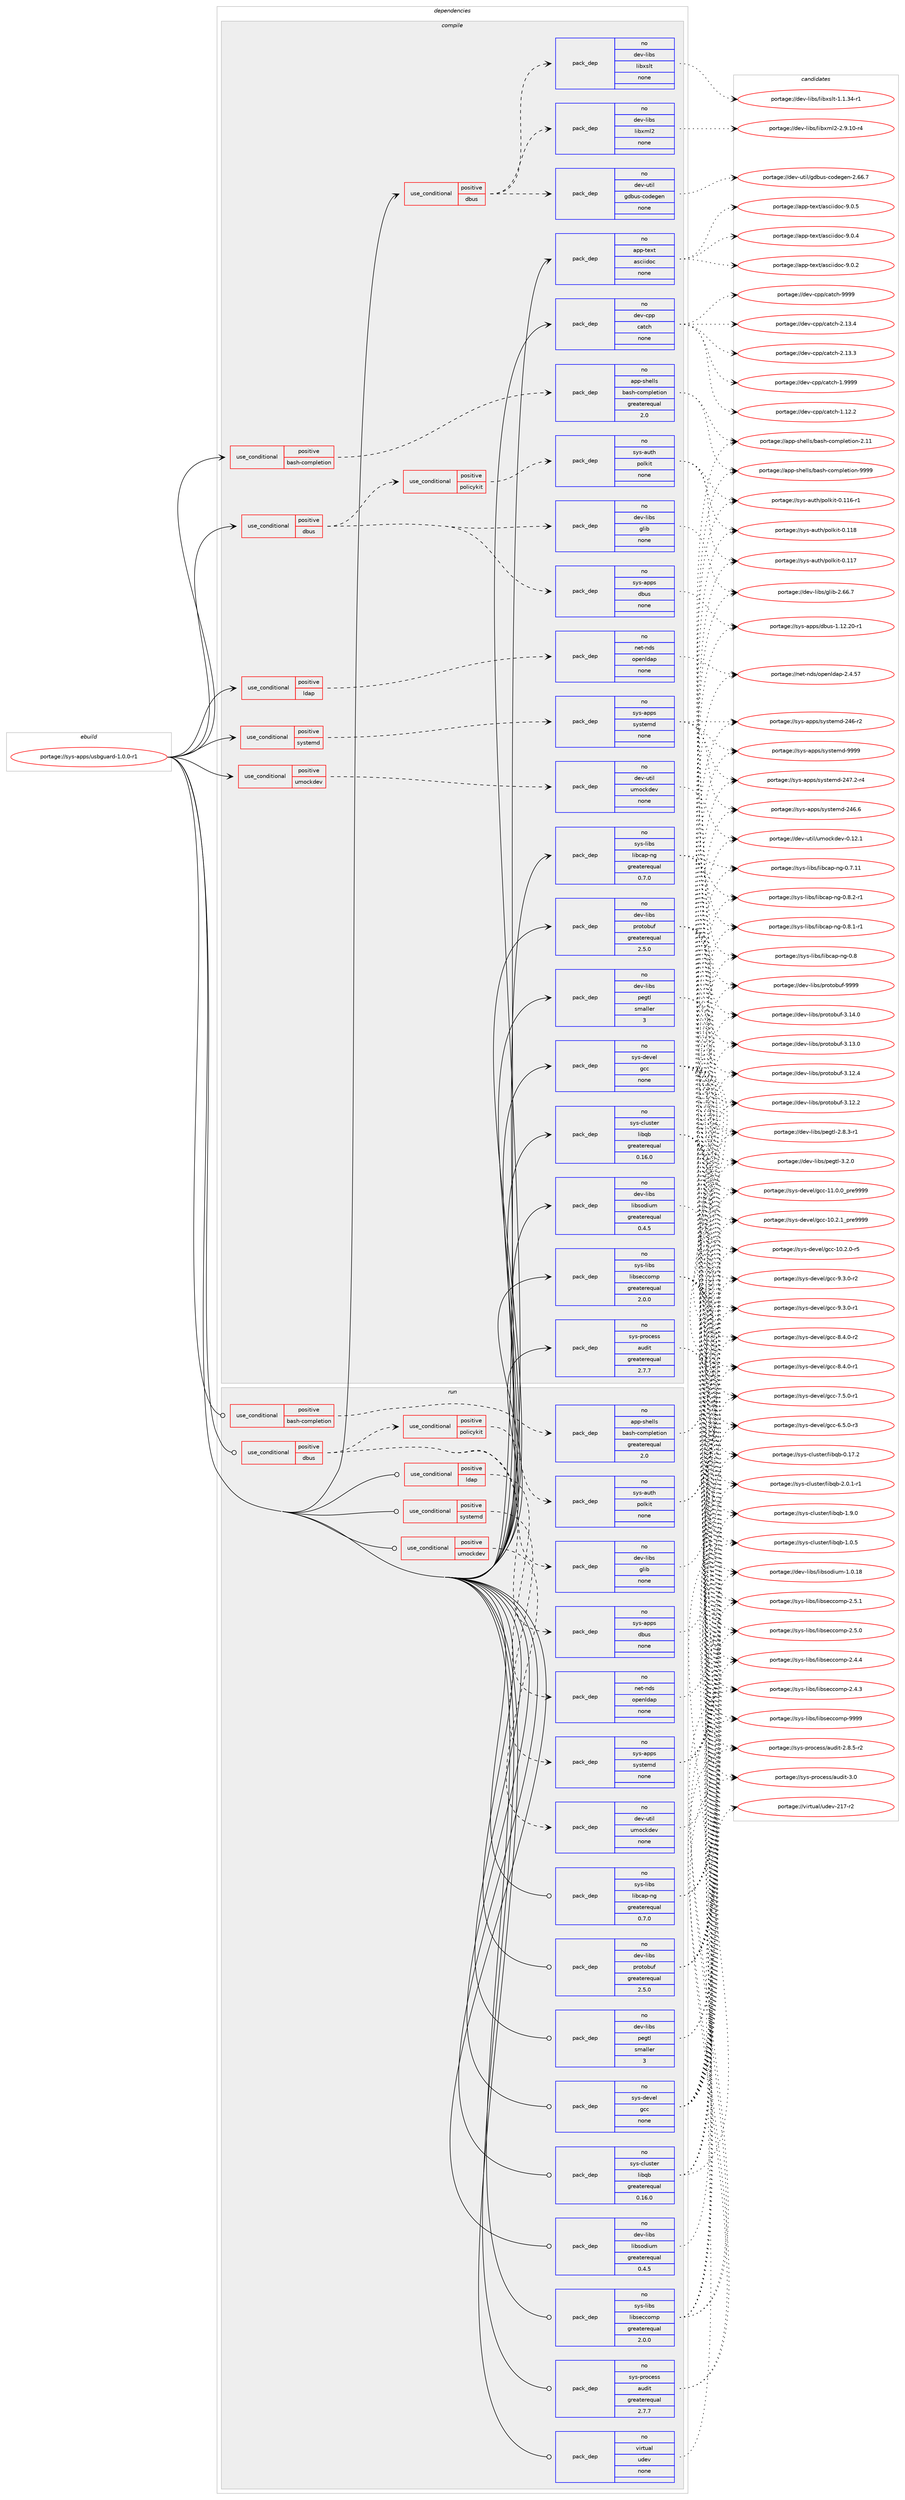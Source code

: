 digraph prolog {

# *************
# Graph options
# *************

newrank=true;
concentrate=true;
compound=true;
graph [rankdir=LR,fontname=Helvetica,fontsize=10,ranksep=1.5];#, ranksep=2.5, nodesep=0.2];
edge  [arrowhead=vee];
node  [fontname=Helvetica,fontsize=10];

# **********
# The ebuild
# **********

subgraph cluster_leftcol {
color=gray;
rank=same;
label=<<i>ebuild</i>>;
id [label="portage://sys-apps/usbguard-1.0.0-r1", color=red, width=4, href="../sys-apps/usbguard-1.0.0-r1.svg"];
}

# ****************
# The dependencies
# ****************

subgraph cluster_midcol {
color=gray;
label=<<i>dependencies</i>>;
subgraph cluster_compile {
fillcolor="#eeeeee";
style=filled;
label=<<i>compile</i>>;
subgraph cond1413 {
dependency5975 [label=<<TABLE BORDER="0" CELLBORDER="1" CELLSPACING="0" CELLPADDING="4"><TR><TD ROWSPAN="3" CELLPADDING="10">use_conditional</TD></TR><TR><TD>positive</TD></TR><TR><TD>bash-completion</TD></TR></TABLE>>, shape=none, color=red];
subgraph pack4486 {
dependency5976 [label=<<TABLE BORDER="0" CELLBORDER="1" CELLSPACING="0" CELLPADDING="4" WIDTH="220"><TR><TD ROWSPAN="6" CELLPADDING="30">pack_dep</TD></TR><TR><TD WIDTH="110">no</TD></TR><TR><TD>app-shells</TD></TR><TR><TD>bash-completion</TD></TR><TR><TD>greaterequal</TD></TR><TR><TD>2.0</TD></TR></TABLE>>, shape=none, color=blue];
}
dependency5975:e -> dependency5976:w [weight=20,style="dashed",arrowhead="vee"];
}
id:e -> dependency5975:w [weight=20,style="solid",arrowhead="vee"];
subgraph cond1414 {
dependency5977 [label=<<TABLE BORDER="0" CELLBORDER="1" CELLSPACING="0" CELLPADDING="4"><TR><TD ROWSPAN="3" CELLPADDING="10">use_conditional</TD></TR><TR><TD>positive</TD></TR><TR><TD>dbus</TD></TR></TABLE>>, shape=none, color=red];
subgraph pack4487 {
dependency5978 [label=<<TABLE BORDER="0" CELLBORDER="1" CELLSPACING="0" CELLPADDING="4" WIDTH="220"><TR><TD ROWSPAN="6" CELLPADDING="30">pack_dep</TD></TR><TR><TD WIDTH="110">no</TD></TR><TR><TD>dev-libs</TD></TR><TR><TD>glib</TD></TR><TR><TD>none</TD></TR><TR><TD></TD></TR></TABLE>>, shape=none, color=blue];
}
dependency5977:e -> dependency5978:w [weight=20,style="dashed",arrowhead="vee"];
subgraph pack4488 {
dependency5979 [label=<<TABLE BORDER="0" CELLBORDER="1" CELLSPACING="0" CELLPADDING="4" WIDTH="220"><TR><TD ROWSPAN="6" CELLPADDING="30">pack_dep</TD></TR><TR><TD WIDTH="110">no</TD></TR><TR><TD>sys-apps</TD></TR><TR><TD>dbus</TD></TR><TR><TD>none</TD></TR><TR><TD></TD></TR></TABLE>>, shape=none, color=blue];
}
dependency5977:e -> dependency5979:w [weight=20,style="dashed",arrowhead="vee"];
subgraph cond1415 {
dependency5980 [label=<<TABLE BORDER="0" CELLBORDER="1" CELLSPACING="0" CELLPADDING="4"><TR><TD ROWSPAN="3" CELLPADDING="10">use_conditional</TD></TR><TR><TD>positive</TD></TR><TR><TD>policykit</TD></TR></TABLE>>, shape=none, color=red];
subgraph pack4489 {
dependency5981 [label=<<TABLE BORDER="0" CELLBORDER="1" CELLSPACING="0" CELLPADDING="4" WIDTH="220"><TR><TD ROWSPAN="6" CELLPADDING="30">pack_dep</TD></TR><TR><TD WIDTH="110">no</TD></TR><TR><TD>sys-auth</TD></TR><TR><TD>polkit</TD></TR><TR><TD>none</TD></TR><TR><TD></TD></TR></TABLE>>, shape=none, color=blue];
}
dependency5980:e -> dependency5981:w [weight=20,style="dashed",arrowhead="vee"];
}
dependency5977:e -> dependency5980:w [weight=20,style="dashed",arrowhead="vee"];
}
id:e -> dependency5977:w [weight=20,style="solid",arrowhead="vee"];
subgraph cond1416 {
dependency5982 [label=<<TABLE BORDER="0" CELLBORDER="1" CELLSPACING="0" CELLPADDING="4"><TR><TD ROWSPAN="3" CELLPADDING="10">use_conditional</TD></TR><TR><TD>positive</TD></TR><TR><TD>dbus</TD></TR></TABLE>>, shape=none, color=red];
subgraph pack4490 {
dependency5983 [label=<<TABLE BORDER="0" CELLBORDER="1" CELLSPACING="0" CELLPADDING="4" WIDTH="220"><TR><TD ROWSPAN="6" CELLPADDING="30">pack_dep</TD></TR><TR><TD WIDTH="110">no</TD></TR><TR><TD>dev-libs</TD></TR><TR><TD>libxml2</TD></TR><TR><TD>none</TD></TR><TR><TD></TD></TR></TABLE>>, shape=none, color=blue];
}
dependency5982:e -> dependency5983:w [weight=20,style="dashed",arrowhead="vee"];
subgraph pack4491 {
dependency5984 [label=<<TABLE BORDER="0" CELLBORDER="1" CELLSPACING="0" CELLPADDING="4" WIDTH="220"><TR><TD ROWSPAN="6" CELLPADDING="30">pack_dep</TD></TR><TR><TD WIDTH="110">no</TD></TR><TR><TD>dev-libs</TD></TR><TR><TD>libxslt</TD></TR><TR><TD>none</TD></TR><TR><TD></TD></TR></TABLE>>, shape=none, color=blue];
}
dependency5982:e -> dependency5984:w [weight=20,style="dashed",arrowhead="vee"];
subgraph pack4492 {
dependency5985 [label=<<TABLE BORDER="0" CELLBORDER="1" CELLSPACING="0" CELLPADDING="4" WIDTH="220"><TR><TD ROWSPAN="6" CELLPADDING="30">pack_dep</TD></TR><TR><TD WIDTH="110">no</TD></TR><TR><TD>dev-util</TD></TR><TR><TD>gdbus-codegen</TD></TR><TR><TD>none</TD></TR><TR><TD></TD></TR></TABLE>>, shape=none, color=blue];
}
dependency5982:e -> dependency5985:w [weight=20,style="dashed",arrowhead="vee"];
}
id:e -> dependency5982:w [weight=20,style="solid",arrowhead="vee"];
subgraph cond1417 {
dependency5986 [label=<<TABLE BORDER="0" CELLBORDER="1" CELLSPACING="0" CELLPADDING="4"><TR><TD ROWSPAN="3" CELLPADDING="10">use_conditional</TD></TR><TR><TD>positive</TD></TR><TR><TD>ldap</TD></TR></TABLE>>, shape=none, color=red];
subgraph pack4493 {
dependency5987 [label=<<TABLE BORDER="0" CELLBORDER="1" CELLSPACING="0" CELLPADDING="4" WIDTH="220"><TR><TD ROWSPAN="6" CELLPADDING="30">pack_dep</TD></TR><TR><TD WIDTH="110">no</TD></TR><TR><TD>net-nds</TD></TR><TR><TD>openldap</TD></TR><TR><TD>none</TD></TR><TR><TD></TD></TR></TABLE>>, shape=none, color=blue];
}
dependency5986:e -> dependency5987:w [weight=20,style="dashed",arrowhead="vee"];
}
id:e -> dependency5986:w [weight=20,style="solid",arrowhead="vee"];
subgraph cond1418 {
dependency5988 [label=<<TABLE BORDER="0" CELLBORDER="1" CELLSPACING="0" CELLPADDING="4"><TR><TD ROWSPAN="3" CELLPADDING="10">use_conditional</TD></TR><TR><TD>positive</TD></TR><TR><TD>systemd</TD></TR></TABLE>>, shape=none, color=red];
subgraph pack4494 {
dependency5989 [label=<<TABLE BORDER="0" CELLBORDER="1" CELLSPACING="0" CELLPADDING="4" WIDTH="220"><TR><TD ROWSPAN="6" CELLPADDING="30">pack_dep</TD></TR><TR><TD WIDTH="110">no</TD></TR><TR><TD>sys-apps</TD></TR><TR><TD>systemd</TD></TR><TR><TD>none</TD></TR><TR><TD></TD></TR></TABLE>>, shape=none, color=blue];
}
dependency5988:e -> dependency5989:w [weight=20,style="dashed",arrowhead="vee"];
}
id:e -> dependency5988:w [weight=20,style="solid",arrowhead="vee"];
subgraph cond1419 {
dependency5990 [label=<<TABLE BORDER="0" CELLBORDER="1" CELLSPACING="0" CELLPADDING="4"><TR><TD ROWSPAN="3" CELLPADDING="10">use_conditional</TD></TR><TR><TD>positive</TD></TR><TR><TD>umockdev</TD></TR></TABLE>>, shape=none, color=red];
subgraph pack4495 {
dependency5991 [label=<<TABLE BORDER="0" CELLBORDER="1" CELLSPACING="0" CELLPADDING="4" WIDTH="220"><TR><TD ROWSPAN="6" CELLPADDING="30">pack_dep</TD></TR><TR><TD WIDTH="110">no</TD></TR><TR><TD>dev-util</TD></TR><TR><TD>umockdev</TD></TR><TR><TD>none</TD></TR><TR><TD></TD></TR></TABLE>>, shape=none, color=blue];
}
dependency5990:e -> dependency5991:w [weight=20,style="dashed",arrowhead="vee"];
}
id:e -> dependency5990:w [weight=20,style="solid",arrowhead="vee"];
subgraph pack4496 {
dependency5992 [label=<<TABLE BORDER="0" CELLBORDER="1" CELLSPACING="0" CELLPADDING="4" WIDTH="220"><TR><TD ROWSPAN="6" CELLPADDING="30">pack_dep</TD></TR><TR><TD WIDTH="110">no</TD></TR><TR><TD>app-text</TD></TR><TR><TD>asciidoc</TD></TR><TR><TD>none</TD></TR><TR><TD></TD></TR></TABLE>>, shape=none, color=blue];
}
id:e -> dependency5992:w [weight=20,style="solid",arrowhead="vee"];
subgraph pack4497 {
dependency5993 [label=<<TABLE BORDER="0" CELLBORDER="1" CELLSPACING="0" CELLPADDING="4" WIDTH="220"><TR><TD ROWSPAN="6" CELLPADDING="30">pack_dep</TD></TR><TR><TD WIDTH="110">no</TD></TR><TR><TD>dev-cpp</TD></TR><TR><TD>catch</TD></TR><TR><TD>none</TD></TR><TR><TD></TD></TR></TABLE>>, shape=none, color=blue];
}
id:e -> dependency5993:w [weight=20,style="solid",arrowhead="vee"];
subgraph pack4498 {
dependency5994 [label=<<TABLE BORDER="0" CELLBORDER="1" CELLSPACING="0" CELLPADDING="4" WIDTH="220"><TR><TD ROWSPAN="6" CELLPADDING="30">pack_dep</TD></TR><TR><TD WIDTH="110">no</TD></TR><TR><TD>dev-libs</TD></TR><TR><TD>libsodium</TD></TR><TR><TD>greaterequal</TD></TR><TR><TD>0.4.5</TD></TR></TABLE>>, shape=none, color=blue];
}
id:e -> dependency5994:w [weight=20,style="solid",arrowhead="vee"];
subgraph pack4499 {
dependency5995 [label=<<TABLE BORDER="0" CELLBORDER="1" CELLSPACING="0" CELLPADDING="4" WIDTH="220"><TR><TD ROWSPAN="6" CELLPADDING="30">pack_dep</TD></TR><TR><TD WIDTH="110">no</TD></TR><TR><TD>dev-libs</TD></TR><TR><TD>pegtl</TD></TR><TR><TD>smaller</TD></TR><TR><TD>3</TD></TR></TABLE>>, shape=none, color=blue];
}
id:e -> dependency5995:w [weight=20,style="solid",arrowhead="vee"];
subgraph pack4500 {
dependency5996 [label=<<TABLE BORDER="0" CELLBORDER="1" CELLSPACING="0" CELLPADDING="4" WIDTH="220"><TR><TD ROWSPAN="6" CELLPADDING="30">pack_dep</TD></TR><TR><TD WIDTH="110">no</TD></TR><TR><TD>dev-libs</TD></TR><TR><TD>protobuf</TD></TR><TR><TD>greaterequal</TD></TR><TR><TD>2.5.0</TD></TR></TABLE>>, shape=none, color=blue];
}
id:e -> dependency5996:w [weight=20,style="solid",arrowhead="vee"];
subgraph pack4501 {
dependency5997 [label=<<TABLE BORDER="0" CELLBORDER="1" CELLSPACING="0" CELLPADDING="4" WIDTH="220"><TR><TD ROWSPAN="6" CELLPADDING="30">pack_dep</TD></TR><TR><TD WIDTH="110">no</TD></TR><TR><TD>sys-cluster</TD></TR><TR><TD>libqb</TD></TR><TR><TD>greaterequal</TD></TR><TR><TD>0.16.0</TD></TR></TABLE>>, shape=none, color=blue];
}
id:e -> dependency5997:w [weight=20,style="solid",arrowhead="vee"];
subgraph pack4502 {
dependency5998 [label=<<TABLE BORDER="0" CELLBORDER="1" CELLSPACING="0" CELLPADDING="4" WIDTH="220"><TR><TD ROWSPAN="6" CELLPADDING="30">pack_dep</TD></TR><TR><TD WIDTH="110">no</TD></TR><TR><TD>sys-devel</TD></TR><TR><TD>gcc</TD></TR><TR><TD>none</TD></TR><TR><TD></TD></TR></TABLE>>, shape=none, color=blue];
}
id:e -> dependency5998:w [weight=20,style="solid",arrowhead="vee"];
subgraph pack4503 {
dependency5999 [label=<<TABLE BORDER="0" CELLBORDER="1" CELLSPACING="0" CELLPADDING="4" WIDTH="220"><TR><TD ROWSPAN="6" CELLPADDING="30">pack_dep</TD></TR><TR><TD WIDTH="110">no</TD></TR><TR><TD>sys-libs</TD></TR><TR><TD>libcap-ng</TD></TR><TR><TD>greaterequal</TD></TR><TR><TD>0.7.0</TD></TR></TABLE>>, shape=none, color=blue];
}
id:e -> dependency5999:w [weight=20,style="solid",arrowhead="vee"];
subgraph pack4504 {
dependency6000 [label=<<TABLE BORDER="0" CELLBORDER="1" CELLSPACING="0" CELLPADDING="4" WIDTH="220"><TR><TD ROWSPAN="6" CELLPADDING="30">pack_dep</TD></TR><TR><TD WIDTH="110">no</TD></TR><TR><TD>sys-libs</TD></TR><TR><TD>libseccomp</TD></TR><TR><TD>greaterequal</TD></TR><TR><TD>2.0.0</TD></TR></TABLE>>, shape=none, color=blue];
}
id:e -> dependency6000:w [weight=20,style="solid",arrowhead="vee"];
subgraph pack4505 {
dependency6001 [label=<<TABLE BORDER="0" CELLBORDER="1" CELLSPACING="0" CELLPADDING="4" WIDTH="220"><TR><TD ROWSPAN="6" CELLPADDING="30">pack_dep</TD></TR><TR><TD WIDTH="110">no</TD></TR><TR><TD>sys-process</TD></TR><TR><TD>audit</TD></TR><TR><TD>greaterequal</TD></TR><TR><TD>2.7.7</TD></TR></TABLE>>, shape=none, color=blue];
}
id:e -> dependency6001:w [weight=20,style="solid",arrowhead="vee"];
}
subgraph cluster_compileandrun {
fillcolor="#eeeeee";
style=filled;
label=<<i>compile and run</i>>;
}
subgraph cluster_run {
fillcolor="#eeeeee";
style=filled;
label=<<i>run</i>>;
subgraph cond1420 {
dependency6002 [label=<<TABLE BORDER="0" CELLBORDER="1" CELLSPACING="0" CELLPADDING="4"><TR><TD ROWSPAN="3" CELLPADDING="10">use_conditional</TD></TR><TR><TD>positive</TD></TR><TR><TD>bash-completion</TD></TR></TABLE>>, shape=none, color=red];
subgraph pack4506 {
dependency6003 [label=<<TABLE BORDER="0" CELLBORDER="1" CELLSPACING="0" CELLPADDING="4" WIDTH="220"><TR><TD ROWSPAN="6" CELLPADDING="30">pack_dep</TD></TR><TR><TD WIDTH="110">no</TD></TR><TR><TD>app-shells</TD></TR><TR><TD>bash-completion</TD></TR><TR><TD>greaterequal</TD></TR><TR><TD>2.0</TD></TR></TABLE>>, shape=none, color=blue];
}
dependency6002:e -> dependency6003:w [weight=20,style="dashed",arrowhead="vee"];
}
id:e -> dependency6002:w [weight=20,style="solid",arrowhead="odot"];
subgraph cond1421 {
dependency6004 [label=<<TABLE BORDER="0" CELLBORDER="1" CELLSPACING="0" CELLPADDING="4"><TR><TD ROWSPAN="3" CELLPADDING="10">use_conditional</TD></TR><TR><TD>positive</TD></TR><TR><TD>dbus</TD></TR></TABLE>>, shape=none, color=red];
subgraph pack4507 {
dependency6005 [label=<<TABLE BORDER="0" CELLBORDER="1" CELLSPACING="0" CELLPADDING="4" WIDTH="220"><TR><TD ROWSPAN="6" CELLPADDING="30">pack_dep</TD></TR><TR><TD WIDTH="110">no</TD></TR><TR><TD>dev-libs</TD></TR><TR><TD>glib</TD></TR><TR><TD>none</TD></TR><TR><TD></TD></TR></TABLE>>, shape=none, color=blue];
}
dependency6004:e -> dependency6005:w [weight=20,style="dashed",arrowhead="vee"];
subgraph pack4508 {
dependency6006 [label=<<TABLE BORDER="0" CELLBORDER="1" CELLSPACING="0" CELLPADDING="4" WIDTH="220"><TR><TD ROWSPAN="6" CELLPADDING="30">pack_dep</TD></TR><TR><TD WIDTH="110">no</TD></TR><TR><TD>sys-apps</TD></TR><TR><TD>dbus</TD></TR><TR><TD>none</TD></TR><TR><TD></TD></TR></TABLE>>, shape=none, color=blue];
}
dependency6004:e -> dependency6006:w [weight=20,style="dashed",arrowhead="vee"];
subgraph cond1422 {
dependency6007 [label=<<TABLE BORDER="0" CELLBORDER="1" CELLSPACING="0" CELLPADDING="4"><TR><TD ROWSPAN="3" CELLPADDING="10">use_conditional</TD></TR><TR><TD>positive</TD></TR><TR><TD>policykit</TD></TR></TABLE>>, shape=none, color=red];
subgraph pack4509 {
dependency6008 [label=<<TABLE BORDER="0" CELLBORDER="1" CELLSPACING="0" CELLPADDING="4" WIDTH="220"><TR><TD ROWSPAN="6" CELLPADDING="30">pack_dep</TD></TR><TR><TD WIDTH="110">no</TD></TR><TR><TD>sys-auth</TD></TR><TR><TD>polkit</TD></TR><TR><TD>none</TD></TR><TR><TD></TD></TR></TABLE>>, shape=none, color=blue];
}
dependency6007:e -> dependency6008:w [weight=20,style="dashed",arrowhead="vee"];
}
dependency6004:e -> dependency6007:w [weight=20,style="dashed",arrowhead="vee"];
}
id:e -> dependency6004:w [weight=20,style="solid",arrowhead="odot"];
subgraph cond1423 {
dependency6009 [label=<<TABLE BORDER="0" CELLBORDER="1" CELLSPACING="0" CELLPADDING="4"><TR><TD ROWSPAN="3" CELLPADDING="10">use_conditional</TD></TR><TR><TD>positive</TD></TR><TR><TD>ldap</TD></TR></TABLE>>, shape=none, color=red];
subgraph pack4510 {
dependency6010 [label=<<TABLE BORDER="0" CELLBORDER="1" CELLSPACING="0" CELLPADDING="4" WIDTH="220"><TR><TD ROWSPAN="6" CELLPADDING="30">pack_dep</TD></TR><TR><TD WIDTH="110">no</TD></TR><TR><TD>net-nds</TD></TR><TR><TD>openldap</TD></TR><TR><TD>none</TD></TR><TR><TD></TD></TR></TABLE>>, shape=none, color=blue];
}
dependency6009:e -> dependency6010:w [weight=20,style="dashed",arrowhead="vee"];
}
id:e -> dependency6009:w [weight=20,style="solid",arrowhead="odot"];
subgraph cond1424 {
dependency6011 [label=<<TABLE BORDER="0" CELLBORDER="1" CELLSPACING="0" CELLPADDING="4"><TR><TD ROWSPAN="3" CELLPADDING="10">use_conditional</TD></TR><TR><TD>positive</TD></TR><TR><TD>systemd</TD></TR></TABLE>>, shape=none, color=red];
subgraph pack4511 {
dependency6012 [label=<<TABLE BORDER="0" CELLBORDER="1" CELLSPACING="0" CELLPADDING="4" WIDTH="220"><TR><TD ROWSPAN="6" CELLPADDING="30">pack_dep</TD></TR><TR><TD WIDTH="110">no</TD></TR><TR><TD>sys-apps</TD></TR><TR><TD>systemd</TD></TR><TR><TD>none</TD></TR><TR><TD></TD></TR></TABLE>>, shape=none, color=blue];
}
dependency6011:e -> dependency6012:w [weight=20,style="dashed",arrowhead="vee"];
}
id:e -> dependency6011:w [weight=20,style="solid",arrowhead="odot"];
subgraph cond1425 {
dependency6013 [label=<<TABLE BORDER="0" CELLBORDER="1" CELLSPACING="0" CELLPADDING="4"><TR><TD ROWSPAN="3" CELLPADDING="10">use_conditional</TD></TR><TR><TD>positive</TD></TR><TR><TD>umockdev</TD></TR></TABLE>>, shape=none, color=red];
subgraph pack4512 {
dependency6014 [label=<<TABLE BORDER="0" CELLBORDER="1" CELLSPACING="0" CELLPADDING="4" WIDTH="220"><TR><TD ROWSPAN="6" CELLPADDING="30">pack_dep</TD></TR><TR><TD WIDTH="110">no</TD></TR><TR><TD>dev-util</TD></TR><TR><TD>umockdev</TD></TR><TR><TD>none</TD></TR><TR><TD></TD></TR></TABLE>>, shape=none, color=blue];
}
dependency6013:e -> dependency6014:w [weight=20,style="dashed",arrowhead="vee"];
}
id:e -> dependency6013:w [weight=20,style="solid",arrowhead="odot"];
subgraph pack4513 {
dependency6015 [label=<<TABLE BORDER="0" CELLBORDER="1" CELLSPACING="0" CELLPADDING="4" WIDTH="220"><TR><TD ROWSPAN="6" CELLPADDING="30">pack_dep</TD></TR><TR><TD WIDTH="110">no</TD></TR><TR><TD>dev-libs</TD></TR><TR><TD>libsodium</TD></TR><TR><TD>greaterequal</TD></TR><TR><TD>0.4.5</TD></TR></TABLE>>, shape=none, color=blue];
}
id:e -> dependency6015:w [weight=20,style="solid",arrowhead="odot"];
subgraph pack4514 {
dependency6016 [label=<<TABLE BORDER="0" CELLBORDER="1" CELLSPACING="0" CELLPADDING="4" WIDTH="220"><TR><TD ROWSPAN="6" CELLPADDING="30">pack_dep</TD></TR><TR><TD WIDTH="110">no</TD></TR><TR><TD>dev-libs</TD></TR><TR><TD>pegtl</TD></TR><TR><TD>smaller</TD></TR><TR><TD>3</TD></TR></TABLE>>, shape=none, color=blue];
}
id:e -> dependency6016:w [weight=20,style="solid",arrowhead="odot"];
subgraph pack4515 {
dependency6017 [label=<<TABLE BORDER="0" CELLBORDER="1" CELLSPACING="0" CELLPADDING="4" WIDTH="220"><TR><TD ROWSPAN="6" CELLPADDING="30">pack_dep</TD></TR><TR><TD WIDTH="110">no</TD></TR><TR><TD>dev-libs</TD></TR><TR><TD>protobuf</TD></TR><TR><TD>greaterequal</TD></TR><TR><TD>2.5.0</TD></TR></TABLE>>, shape=none, color=blue];
}
id:e -> dependency6017:w [weight=20,style="solid",arrowhead="odot"];
subgraph pack4516 {
dependency6018 [label=<<TABLE BORDER="0" CELLBORDER="1" CELLSPACING="0" CELLPADDING="4" WIDTH="220"><TR><TD ROWSPAN="6" CELLPADDING="30">pack_dep</TD></TR><TR><TD WIDTH="110">no</TD></TR><TR><TD>sys-cluster</TD></TR><TR><TD>libqb</TD></TR><TR><TD>greaterequal</TD></TR><TR><TD>0.16.0</TD></TR></TABLE>>, shape=none, color=blue];
}
id:e -> dependency6018:w [weight=20,style="solid",arrowhead="odot"];
subgraph pack4517 {
dependency6019 [label=<<TABLE BORDER="0" CELLBORDER="1" CELLSPACING="0" CELLPADDING="4" WIDTH="220"><TR><TD ROWSPAN="6" CELLPADDING="30">pack_dep</TD></TR><TR><TD WIDTH="110">no</TD></TR><TR><TD>sys-devel</TD></TR><TR><TD>gcc</TD></TR><TR><TD>none</TD></TR><TR><TD></TD></TR></TABLE>>, shape=none, color=blue];
}
id:e -> dependency6019:w [weight=20,style="solid",arrowhead="odot"];
subgraph pack4518 {
dependency6020 [label=<<TABLE BORDER="0" CELLBORDER="1" CELLSPACING="0" CELLPADDING="4" WIDTH="220"><TR><TD ROWSPAN="6" CELLPADDING="30">pack_dep</TD></TR><TR><TD WIDTH="110">no</TD></TR><TR><TD>sys-libs</TD></TR><TR><TD>libcap-ng</TD></TR><TR><TD>greaterequal</TD></TR><TR><TD>0.7.0</TD></TR></TABLE>>, shape=none, color=blue];
}
id:e -> dependency6020:w [weight=20,style="solid",arrowhead="odot"];
subgraph pack4519 {
dependency6021 [label=<<TABLE BORDER="0" CELLBORDER="1" CELLSPACING="0" CELLPADDING="4" WIDTH="220"><TR><TD ROWSPAN="6" CELLPADDING="30">pack_dep</TD></TR><TR><TD WIDTH="110">no</TD></TR><TR><TD>sys-libs</TD></TR><TR><TD>libseccomp</TD></TR><TR><TD>greaterequal</TD></TR><TR><TD>2.0.0</TD></TR></TABLE>>, shape=none, color=blue];
}
id:e -> dependency6021:w [weight=20,style="solid",arrowhead="odot"];
subgraph pack4520 {
dependency6022 [label=<<TABLE BORDER="0" CELLBORDER="1" CELLSPACING="0" CELLPADDING="4" WIDTH="220"><TR><TD ROWSPAN="6" CELLPADDING="30">pack_dep</TD></TR><TR><TD WIDTH="110">no</TD></TR><TR><TD>sys-process</TD></TR><TR><TD>audit</TD></TR><TR><TD>greaterequal</TD></TR><TR><TD>2.7.7</TD></TR></TABLE>>, shape=none, color=blue];
}
id:e -> dependency6022:w [weight=20,style="solid",arrowhead="odot"];
subgraph pack4521 {
dependency6023 [label=<<TABLE BORDER="0" CELLBORDER="1" CELLSPACING="0" CELLPADDING="4" WIDTH="220"><TR><TD ROWSPAN="6" CELLPADDING="30">pack_dep</TD></TR><TR><TD WIDTH="110">no</TD></TR><TR><TD>virtual</TD></TR><TR><TD>udev</TD></TR><TR><TD>none</TD></TR><TR><TD></TD></TR></TABLE>>, shape=none, color=blue];
}
id:e -> dependency6023:w [weight=20,style="solid",arrowhead="odot"];
}
}

# **************
# The candidates
# **************

subgraph cluster_choices {
rank=same;
color=gray;
label=<<i>candidates</i>>;

subgraph choice4486 {
color=black;
nodesep=1;
choice971121124511510410110810811547989711510445991111091121081011161051111104557575757 [label="portage://app-shells/bash-completion-9999", color=red, width=4,href="../app-shells/bash-completion-9999.svg"];
choice971121124511510410110810811547989711510445991111091121081011161051111104550464949 [label="portage://app-shells/bash-completion-2.11", color=red, width=4,href="../app-shells/bash-completion-2.11.svg"];
dependency5976:e -> choice971121124511510410110810811547989711510445991111091121081011161051111104557575757:w [style=dotted,weight="100"];
dependency5976:e -> choice971121124511510410110810811547989711510445991111091121081011161051111104550464949:w [style=dotted,weight="100"];
}
subgraph choice4487 {
color=black;
nodesep=1;
choice1001011184510810598115471031081059845504654544655 [label="portage://dev-libs/glib-2.66.7", color=red, width=4,href="../dev-libs/glib-2.66.7.svg"];
dependency5978:e -> choice1001011184510810598115471031081059845504654544655:w [style=dotted,weight="100"];
}
subgraph choice4488 {
color=black;
nodesep=1;
choice1151211154597112112115471009811711545494649504650484511449 [label="portage://sys-apps/dbus-1.12.20-r1", color=red, width=4,href="../sys-apps/dbus-1.12.20-r1.svg"];
dependency5979:e -> choice1151211154597112112115471009811711545494649504650484511449:w [style=dotted,weight="100"];
}
subgraph choice4489 {
color=black;
nodesep=1;
choice115121115459711711610447112111108107105116454846494956 [label="portage://sys-auth/polkit-0.118", color=red, width=4,href="../sys-auth/polkit-0.118.svg"];
choice115121115459711711610447112111108107105116454846494955 [label="portage://sys-auth/polkit-0.117", color=red, width=4,href="../sys-auth/polkit-0.117.svg"];
choice1151211154597117116104471121111081071051164548464949544511449 [label="portage://sys-auth/polkit-0.116-r1", color=red, width=4,href="../sys-auth/polkit-0.116-r1.svg"];
dependency5981:e -> choice115121115459711711610447112111108107105116454846494956:w [style=dotted,weight="100"];
dependency5981:e -> choice115121115459711711610447112111108107105116454846494955:w [style=dotted,weight="100"];
dependency5981:e -> choice1151211154597117116104471121111081071051164548464949544511449:w [style=dotted,weight="100"];
}
subgraph choice4490 {
color=black;
nodesep=1;
choice1001011184510810598115471081059812010910850455046574649484511452 [label="portage://dev-libs/libxml2-2.9.10-r4", color=red, width=4,href="../dev-libs/libxml2-2.9.10-r4.svg"];
dependency5983:e -> choice1001011184510810598115471081059812010910850455046574649484511452:w [style=dotted,weight="100"];
}
subgraph choice4491 {
color=black;
nodesep=1;
choice10010111845108105981154710810598120115108116454946494651524511449 [label="portage://dev-libs/libxslt-1.1.34-r1", color=red, width=4,href="../dev-libs/libxslt-1.1.34-r1.svg"];
dependency5984:e -> choice10010111845108105981154710810598120115108116454946494651524511449:w [style=dotted,weight="100"];
}
subgraph choice4492 {
color=black;
nodesep=1;
choice100101118451171161051084710310098117115459911110010110310111045504654544655 [label="portage://dev-util/gdbus-codegen-2.66.7", color=red, width=4,href="../dev-util/gdbus-codegen-2.66.7.svg"];
dependency5985:e -> choice100101118451171161051084710310098117115459911110010110310111045504654544655:w [style=dotted,weight="100"];
}
subgraph choice4493 {
color=black;
nodesep=1;
choice11010111645110100115471111121011101081009711245504652465355 [label="portage://net-nds/openldap-2.4.57", color=red, width=4,href="../net-nds/openldap-2.4.57.svg"];
dependency5987:e -> choice11010111645110100115471111121011101081009711245504652465355:w [style=dotted,weight="100"];
}
subgraph choice4494 {
color=black;
nodesep=1;
choice1151211154597112112115471151211151161011091004557575757 [label="portage://sys-apps/systemd-9999", color=red, width=4,href="../sys-apps/systemd-9999.svg"];
choice1151211154597112112115471151211151161011091004550525546504511452 [label="portage://sys-apps/systemd-247.2-r4", color=red, width=4,href="../sys-apps/systemd-247.2-r4.svg"];
choice115121115459711211211547115121115116101109100455052544654 [label="portage://sys-apps/systemd-246.6", color=red, width=4,href="../sys-apps/systemd-246.6.svg"];
choice115121115459711211211547115121115116101109100455052544511450 [label="portage://sys-apps/systemd-246-r2", color=red, width=4,href="../sys-apps/systemd-246-r2.svg"];
dependency5989:e -> choice1151211154597112112115471151211151161011091004557575757:w [style=dotted,weight="100"];
dependency5989:e -> choice1151211154597112112115471151211151161011091004550525546504511452:w [style=dotted,weight="100"];
dependency5989:e -> choice115121115459711211211547115121115116101109100455052544654:w [style=dotted,weight="100"];
dependency5989:e -> choice115121115459711211211547115121115116101109100455052544511450:w [style=dotted,weight="100"];
}
subgraph choice4495 {
color=black;
nodesep=1;
choice10010111845117116105108471171091119910710010111845484649504649 [label="portage://dev-util/umockdev-0.12.1", color=red, width=4,href="../dev-util/umockdev-0.12.1.svg"];
dependency5991:e -> choice10010111845117116105108471171091119910710010111845484649504649:w [style=dotted,weight="100"];
}
subgraph choice4496 {
color=black;
nodesep=1;
choice971121124511610112011647971159910510510011199455746484653 [label="portage://app-text/asciidoc-9.0.5", color=red, width=4,href="../app-text/asciidoc-9.0.5.svg"];
choice971121124511610112011647971159910510510011199455746484652 [label="portage://app-text/asciidoc-9.0.4", color=red, width=4,href="../app-text/asciidoc-9.0.4.svg"];
choice971121124511610112011647971159910510510011199455746484650 [label="portage://app-text/asciidoc-9.0.2", color=red, width=4,href="../app-text/asciidoc-9.0.2.svg"];
dependency5992:e -> choice971121124511610112011647971159910510510011199455746484653:w [style=dotted,weight="100"];
dependency5992:e -> choice971121124511610112011647971159910510510011199455746484652:w [style=dotted,weight="100"];
dependency5992:e -> choice971121124511610112011647971159910510510011199455746484650:w [style=dotted,weight="100"];
}
subgraph choice4497 {
color=black;
nodesep=1;
choice1001011184599112112479997116991044557575757 [label="portage://dev-cpp/catch-9999", color=red, width=4,href="../dev-cpp/catch-9999.svg"];
choice10010111845991121124799971169910445504649514652 [label="portage://dev-cpp/catch-2.13.4", color=red, width=4,href="../dev-cpp/catch-2.13.4.svg"];
choice10010111845991121124799971169910445504649514651 [label="portage://dev-cpp/catch-2.13.3", color=red, width=4,href="../dev-cpp/catch-2.13.3.svg"];
choice10010111845991121124799971169910445494657575757 [label="portage://dev-cpp/catch-1.9999", color=red, width=4,href="../dev-cpp/catch-1.9999.svg"];
choice10010111845991121124799971169910445494649504650 [label="portage://dev-cpp/catch-1.12.2", color=red, width=4,href="../dev-cpp/catch-1.12.2.svg"];
dependency5993:e -> choice1001011184599112112479997116991044557575757:w [style=dotted,weight="100"];
dependency5993:e -> choice10010111845991121124799971169910445504649514652:w [style=dotted,weight="100"];
dependency5993:e -> choice10010111845991121124799971169910445504649514651:w [style=dotted,weight="100"];
dependency5993:e -> choice10010111845991121124799971169910445494657575757:w [style=dotted,weight="100"];
dependency5993:e -> choice10010111845991121124799971169910445494649504650:w [style=dotted,weight="100"];
}
subgraph choice4498 {
color=black;
nodesep=1;
choice1001011184510810598115471081059811511110010511710945494648464956 [label="portage://dev-libs/libsodium-1.0.18", color=red, width=4,href="../dev-libs/libsodium-1.0.18.svg"];
dependency5994:e -> choice1001011184510810598115471081059811511110010511710945494648464956:w [style=dotted,weight="100"];
}
subgraph choice4499 {
color=black;
nodesep=1;
choice100101118451081059811547112101103116108455146504648 [label="portage://dev-libs/pegtl-3.2.0", color=red, width=4,href="../dev-libs/pegtl-3.2.0.svg"];
choice1001011184510810598115471121011031161084550465646514511449 [label="portage://dev-libs/pegtl-2.8.3-r1", color=red, width=4,href="../dev-libs/pegtl-2.8.3-r1.svg"];
dependency5995:e -> choice100101118451081059811547112101103116108455146504648:w [style=dotted,weight="100"];
dependency5995:e -> choice1001011184510810598115471121011031161084550465646514511449:w [style=dotted,weight="100"];
}
subgraph choice4500 {
color=black;
nodesep=1;
choice100101118451081059811547112114111116111981171024557575757 [label="portage://dev-libs/protobuf-9999", color=red, width=4,href="../dev-libs/protobuf-9999.svg"];
choice1001011184510810598115471121141111161119811710245514649524648 [label="portage://dev-libs/protobuf-3.14.0", color=red, width=4,href="../dev-libs/protobuf-3.14.0.svg"];
choice1001011184510810598115471121141111161119811710245514649514648 [label="portage://dev-libs/protobuf-3.13.0", color=red, width=4,href="../dev-libs/protobuf-3.13.0.svg"];
choice1001011184510810598115471121141111161119811710245514649504652 [label="portage://dev-libs/protobuf-3.12.4", color=red, width=4,href="../dev-libs/protobuf-3.12.4.svg"];
choice1001011184510810598115471121141111161119811710245514649504650 [label="portage://dev-libs/protobuf-3.12.2", color=red, width=4,href="../dev-libs/protobuf-3.12.2.svg"];
dependency5996:e -> choice100101118451081059811547112114111116111981171024557575757:w [style=dotted,weight="100"];
dependency5996:e -> choice1001011184510810598115471121141111161119811710245514649524648:w [style=dotted,weight="100"];
dependency5996:e -> choice1001011184510810598115471121141111161119811710245514649514648:w [style=dotted,weight="100"];
dependency5996:e -> choice1001011184510810598115471121141111161119811710245514649504652:w [style=dotted,weight="100"];
dependency5996:e -> choice1001011184510810598115471121141111161119811710245514649504650:w [style=dotted,weight="100"];
}
subgraph choice4501 {
color=black;
nodesep=1;
choice11512111545991081171151161011144710810598113984550464846494511449 [label="portage://sys-cluster/libqb-2.0.1-r1", color=red, width=4,href="../sys-cluster/libqb-2.0.1-r1.svg"];
choice1151211154599108117115116101114471081059811398454946574648 [label="portage://sys-cluster/libqb-1.9.0", color=red, width=4,href="../sys-cluster/libqb-1.9.0.svg"];
choice1151211154599108117115116101114471081059811398454946484653 [label="portage://sys-cluster/libqb-1.0.5", color=red, width=4,href="../sys-cluster/libqb-1.0.5.svg"];
choice115121115459910811711511610111447108105981139845484649554650 [label="portage://sys-cluster/libqb-0.17.2", color=red, width=4,href="../sys-cluster/libqb-0.17.2.svg"];
dependency5997:e -> choice11512111545991081171151161011144710810598113984550464846494511449:w [style=dotted,weight="100"];
dependency5997:e -> choice1151211154599108117115116101114471081059811398454946574648:w [style=dotted,weight="100"];
dependency5997:e -> choice1151211154599108117115116101114471081059811398454946484653:w [style=dotted,weight="100"];
dependency5997:e -> choice115121115459910811711511610111447108105981139845484649554650:w [style=dotted,weight="100"];
}
subgraph choice4502 {
color=black;
nodesep=1;
choice115121115451001011181011084710399994557465146484511450 [label="portage://sys-devel/gcc-9.3.0-r2", color=red, width=4,href="../sys-devel/gcc-9.3.0-r2.svg"];
choice115121115451001011181011084710399994557465146484511449 [label="portage://sys-devel/gcc-9.3.0-r1", color=red, width=4,href="../sys-devel/gcc-9.3.0-r1.svg"];
choice115121115451001011181011084710399994556465246484511450 [label="portage://sys-devel/gcc-8.4.0-r2", color=red, width=4,href="../sys-devel/gcc-8.4.0-r2.svg"];
choice115121115451001011181011084710399994556465246484511449 [label="portage://sys-devel/gcc-8.4.0-r1", color=red, width=4,href="../sys-devel/gcc-8.4.0-r1.svg"];
choice115121115451001011181011084710399994555465346484511449 [label="portage://sys-devel/gcc-7.5.0-r1", color=red, width=4,href="../sys-devel/gcc-7.5.0-r1.svg"];
choice115121115451001011181011084710399994554465346484511451 [label="portage://sys-devel/gcc-6.5.0-r3", color=red, width=4,href="../sys-devel/gcc-6.5.0-r3.svg"];
choice11512111545100101118101108471039999454949464846489511211410157575757 [label="portage://sys-devel/gcc-11.0.0_pre9999", color=red, width=4,href="../sys-devel/gcc-11.0.0_pre9999.svg"];
choice11512111545100101118101108471039999454948465046499511211410157575757 [label="portage://sys-devel/gcc-10.2.1_pre9999", color=red, width=4,href="../sys-devel/gcc-10.2.1_pre9999.svg"];
choice11512111545100101118101108471039999454948465046484511453 [label="portage://sys-devel/gcc-10.2.0-r5", color=red, width=4,href="../sys-devel/gcc-10.2.0-r5.svg"];
dependency5998:e -> choice115121115451001011181011084710399994557465146484511450:w [style=dotted,weight="100"];
dependency5998:e -> choice115121115451001011181011084710399994557465146484511449:w [style=dotted,weight="100"];
dependency5998:e -> choice115121115451001011181011084710399994556465246484511450:w [style=dotted,weight="100"];
dependency5998:e -> choice115121115451001011181011084710399994556465246484511449:w [style=dotted,weight="100"];
dependency5998:e -> choice115121115451001011181011084710399994555465346484511449:w [style=dotted,weight="100"];
dependency5998:e -> choice115121115451001011181011084710399994554465346484511451:w [style=dotted,weight="100"];
dependency5998:e -> choice11512111545100101118101108471039999454949464846489511211410157575757:w [style=dotted,weight="100"];
dependency5998:e -> choice11512111545100101118101108471039999454948465046499511211410157575757:w [style=dotted,weight="100"];
dependency5998:e -> choice11512111545100101118101108471039999454948465046484511453:w [style=dotted,weight="100"];
}
subgraph choice4503 {
color=black;
nodesep=1;
choice115121115451081059811547108105989997112451101034548465646504511449 [label="portage://sys-libs/libcap-ng-0.8.2-r1", color=red, width=4,href="../sys-libs/libcap-ng-0.8.2-r1.svg"];
choice115121115451081059811547108105989997112451101034548465646494511449 [label="portage://sys-libs/libcap-ng-0.8.1-r1", color=red, width=4,href="../sys-libs/libcap-ng-0.8.1-r1.svg"];
choice1151211154510810598115471081059899971124511010345484656 [label="portage://sys-libs/libcap-ng-0.8", color=red, width=4,href="../sys-libs/libcap-ng-0.8.svg"];
choice1151211154510810598115471081059899971124511010345484655464949 [label="portage://sys-libs/libcap-ng-0.7.11", color=red, width=4,href="../sys-libs/libcap-ng-0.7.11.svg"];
dependency5999:e -> choice115121115451081059811547108105989997112451101034548465646504511449:w [style=dotted,weight="100"];
dependency5999:e -> choice115121115451081059811547108105989997112451101034548465646494511449:w [style=dotted,weight="100"];
dependency5999:e -> choice1151211154510810598115471081059899971124511010345484656:w [style=dotted,weight="100"];
dependency5999:e -> choice1151211154510810598115471081059899971124511010345484655464949:w [style=dotted,weight="100"];
}
subgraph choice4504 {
color=black;
nodesep=1;
choice1151211154510810598115471081059811510199991111091124557575757 [label="portage://sys-libs/libseccomp-9999", color=red, width=4,href="../sys-libs/libseccomp-9999.svg"];
choice115121115451081059811547108105981151019999111109112455046534649 [label="portage://sys-libs/libseccomp-2.5.1", color=red, width=4,href="../sys-libs/libseccomp-2.5.1.svg"];
choice115121115451081059811547108105981151019999111109112455046534648 [label="portage://sys-libs/libseccomp-2.5.0", color=red, width=4,href="../sys-libs/libseccomp-2.5.0.svg"];
choice115121115451081059811547108105981151019999111109112455046524652 [label="portage://sys-libs/libseccomp-2.4.4", color=red, width=4,href="../sys-libs/libseccomp-2.4.4.svg"];
choice115121115451081059811547108105981151019999111109112455046524651 [label="portage://sys-libs/libseccomp-2.4.3", color=red, width=4,href="../sys-libs/libseccomp-2.4.3.svg"];
dependency6000:e -> choice1151211154510810598115471081059811510199991111091124557575757:w [style=dotted,weight="100"];
dependency6000:e -> choice115121115451081059811547108105981151019999111109112455046534649:w [style=dotted,weight="100"];
dependency6000:e -> choice115121115451081059811547108105981151019999111109112455046534648:w [style=dotted,weight="100"];
dependency6000:e -> choice115121115451081059811547108105981151019999111109112455046524652:w [style=dotted,weight="100"];
dependency6000:e -> choice115121115451081059811547108105981151019999111109112455046524651:w [style=dotted,weight="100"];
}
subgraph choice4505 {
color=black;
nodesep=1;
choice1151211154511211411199101115115479711710010511645514648 [label="portage://sys-process/audit-3.0", color=red, width=4,href="../sys-process/audit-3.0.svg"];
choice115121115451121141119910111511547971171001051164550465646534511450 [label="portage://sys-process/audit-2.8.5-r2", color=red, width=4,href="../sys-process/audit-2.8.5-r2.svg"];
dependency6001:e -> choice1151211154511211411199101115115479711710010511645514648:w [style=dotted,weight="100"];
dependency6001:e -> choice115121115451121141119910111511547971171001051164550465646534511450:w [style=dotted,weight="100"];
}
subgraph choice4506 {
color=black;
nodesep=1;
choice971121124511510410110810811547989711510445991111091121081011161051111104557575757 [label="portage://app-shells/bash-completion-9999", color=red, width=4,href="../app-shells/bash-completion-9999.svg"];
choice971121124511510410110810811547989711510445991111091121081011161051111104550464949 [label="portage://app-shells/bash-completion-2.11", color=red, width=4,href="../app-shells/bash-completion-2.11.svg"];
dependency6003:e -> choice971121124511510410110810811547989711510445991111091121081011161051111104557575757:w [style=dotted,weight="100"];
dependency6003:e -> choice971121124511510410110810811547989711510445991111091121081011161051111104550464949:w [style=dotted,weight="100"];
}
subgraph choice4507 {
color=black;
nodesep=1;
choice1001011184510810598115471031081059845504654544655 [label="portage://dev-libs/glib-2.66.7", color=red, width=4,href="../dev-libs/glib-2.66.7.svg"];
dependency6005:e -> choice1001011184510810598115471031081059845504654544655:w [style=dotted,weight="100"];
}
subgraph choice4508 {
color=black;
nodesep=1;
choice1151211154597112112115471009811711545494649504650484511449 [label="portage://sys-apps/dbus-1.12.20-r1", color=red, width=4,href="../sys-apps/dbus-1.12.20-r1.svg"];
dependency6006:e -> choice1151211154597112112115471009811711545494649504650484511449:w [style=dotted,weight="100"];
}
subgraph choice4509 {
color=black;
nodesep=1;
choice115121115459711711610447112111108107105116454846494956 [label="portage://sys-auth/polkit-0.118", color=red, width=4,href="../sys-auth/polkit-0.118.svg"];
choice115121115459711711610447112111108107105116454846494955 [label="portage://sys-auth/polkit-0.117", color=red, width=4,href="../sys-auth/polkit-0.117.svg"];
choice1151211154597117116104471121111081071051164548464949544511449 [label="portage://sys-auth/polkit-0.116-r1", color=red, width=4,href="../sys-auth/polkit-0.116-r1.svg"];
dependency6008:e -> choice115121115459711711610447112111108107105116454846494956:w [style=dotted,weight="100"];
dependency6008:e -> choice115121115459711711610447112111108107105116454846494955:w [style=dotted,weight="100"];
dependency6008:e -> choice1151211154597117116104471121111081071051164548464949544511449:w [style=dotted,weight="100"];
}
subgraph choice4510 {
color=black;
nodesep=1;
choice11010111645110100115471111121011101081009711245504652465355 [label="portage://net-nds/openldap-2.4.57", color=red, width=4,href="../net-nds/openldap-2.4.57.svg"];
dependency6010:e -> choice11010111645110100115471111121011101081009711245504652465355:w [style=dotted,weight="100"];
}
subgraph choice4511 {
color=black;
nodesep=1;
choice1151211154597112112115471151211151161011091004557575757 [label="portage://sys-apps/systemd-9999", color=red, width=4,href="../sys-apps/systemd-9999.svg"];
choice1151211154597112112115471151211151161011091004550525546504511452 [label="portage://sys-apps/systemd-247.2-r4", color=red, width=4,href="../sys-apps/systemd-247.2-r4.svg"];
choice115121115459711211211547115121115116101109100455052544654 [label="portage://sys-apps/systemd-246.6", color=red, width=4,href="../sys-apps/systemd-246.6.svg"];
choice115121115459711211211547115121115116101109100455052544511450 [label="portage://sys-apps/systemd-246-r2", color=red, width=4,href="../sys-apps/systemd-246-r2.svg"];
dependency6012:e -> choice1151211154597112112115471151211151161011091004557575757:w [style=dotted,weight="100"];
dependency6012:e -> choice1151211154597112112115471151211151161011091004550525546504511452:w [style=dotted,weight="100"];
dependency6012:e -> choice115121115459711211211547115121115116101109100455052544654:w [style=dotted,weight="100"];
dependency6012:e -> choice115121115459711211211547115121115116101109100455052544511450:w [style=dotted,weight="100"];
}
subgraph choice4512 {
color=black;
nodesep=1;
choice10010111845117116105108471171091119910710010111845484649504649 [label="portage://dev-util/umockdev-0.12.1", color=red, width=4,href="../dev-util/umockdev-0.12.1.svg"];
dependency6014:e -> choice10010111845117116105108471171091119910710010111845484649504649:w [style=dotted,weight="100"];
}
subgraph choice4513 {
color=black;
nodesep=1;
choice1001011184510810598115471081059811511110010511710945494648464956 [label="portage://dev-libs/libsodium-1.0.18", color=red, width=4,href="../dev-libs/libsodium-1.0.18.svg"];
dependency6015:e -> choice1001011184510810598115471081059811511110010511710945494648464956:w [style=dotted,weight="100"];
}
subgraph choice4514 {
color=black;
nodesep=1;
choice100101118451081059811547112101103116108455146504648 [label="portage://dev-libs/pegtl-3.2.0", color=red, width=4,href="../dev-libs/pegtl-3.2.0.svg"];
choice1001011184510810598115471121011031161084550465646514511449 [label="portage://dev-libs/pegtl-2.8.3-r1", color=red, width=4,href="../dev-libs/pegtl-2.8.3-r1.svg"];
dependency6016:e -> choice100101118451081059811547112101103116108455146504648:w [style=dotted,weight="100"];
dependency6016:e -> choice1001011184510810598115471121011031161084550465646514511449:w [style=dotted,weight="100"];
}
subgraph choice4515 {
color=black;
nodesep=1;
choice100101118451081059811547112114111116111981171024557575757 [label="portage://dev-libs/protobuf-9999", color=red, width=4,href="../dev-libs/protobuf-9999.svg"];
choice1001011184510810598115471121141111161119811710245514649524648 [label="portage://dev-libs/protobuf-3.14.0", color=red, width=4,href="../dev-libs/protobuf-3.14.0.svg"];
choice1001011184510810598115471121141111161119811710245514649514648 [label="portage://dev-libs/protobuf-3.13.0", color=red, width=4,href="../dev-libs/protobuf-3.13.0.svg"];
choice1001011184510810598115471121141111161119811710245514649504652 [label="portage://dev-libs/protobuf-3.12.4", color=red, width=4,href="../dev-libs/protobuf-3.12.4.svg"];
choice1001011184510810598115471121141111161119811710245514649504650 [label="portage://dev-libs/protobuf-3.12.2", color=red, width=4,href="../dev-libs/protobuf-3.12.2.svg"];
dependency6017:e -> choice100101118451081059811547112114111116111981171024557575757:w [style=dotted,weight="100"];
dependency6017:e -> choice1001011184510810598115471121141111161119811710245514649524648:w [style=dotted,weight="100"];
dependency6017:e -> choice1001011184510810598115471121141111161119811710245514649514648:w [style=dotted,weight="100"];
dependency6017:e -> choice1001011184510810598115471121141111161119811710245514649504652:w [style=dotted,weight="100"];
dependency6017:e -> choice1001011184510810598115471121141111161119811710245514649504650:w [style=dotted,weight="100"];
}
subgraph choice4516 {
color=black;
nodesep=1;
choice11512111545991081171151161011144710810598113984550464846494511449 [label="portage://sys-cluster/libqb-2.0.1-r1", color=red, width=4,href="../sys-cluster/libqb-2.0.1-r1.svg"];
choice1151211154599108117115116101114471081059811398454946574648 [label="portage://sys-cluster/libqb-1.9.0", color=red, width=4,href="../sys-cluster/libqb-1.9.0.svg"];
choice1151211154599108117115116101114471081059811398454946484653 [label="portage://sys-cluster/libqb-1.0.5", color=red, width=4,href="../sys-cluster/libqb-1.0.5.svg"];
choice115121115459910811711511610111447108105981139845484649554650 [label="portage://sys-cluster/libqb-0.17.2", color=red, width=4,href="../sys-cluster/libqb-0.17.2.svg"];
dependency6018:e -> choice11512111545991081171151161011144710810598113984550464846494511449:w [style=dotted,weight="100"];
dependency6018:e -> choice1151211154599108117115116101114471081059811398454946574648:w [style=dotted,weight="100"];
dependency6018:e -> choice1151211154599108117115116101114471081059811398454946484653:w [style=dotted,weight="100"];
dependency6018:e -> choice115121115459910811711511610111447108105981139845484649554650:w [style=dotted,weight="100"];
}
subgraph choice4517 {
color=black;
nodesep=1;
choice115121115451001011181011084710399994557465146484511450 [label="portage://sys-devel/gcc-9.3.0-r2", color=red, width=4,href="../sys-devel/gcc-9.3.0-r2.svg"];
choice115121115451001011181011084710399994557465146484511449 [label="portage://sys-devel/gcc-9.3.0-r1", color=red, width=4,href="../sys-devel/gcc-9.3.0-r1.svg"];
choice115121115451001011181011084710399994556465246484511450 [label="portage://sys-devel/gcc-8.4.0-r2", color=red, width=4,href="../sys-devel/gcc-8.4.0-r2.svg"];
choice115121115451001011181011084710399994556465246484511449 [label="portage://sys-devel/gcc-8.4.0-r1", color=red, width=4,href="../sys-devel/gcc-8.4.0-r1.svg"];
choice115121115451001011181011084710399994555465346484511449 [label="portage://sys-devel/gcc-7.5.0-r1", color=red, width=4,href="../sys-devel/gcc-7.5.0-r1.svg"];
choice115121115451001011181011084710399994554465346484511451 [label="portage://sys-devel/gcc-6.5.0-r3", color=red, width=4,href="../sys-devel/gcc-6.5.0-r3.svg"];
choice11512111545100101118101108471039999454949464846489511211410157575757 [label="portage://sys-devel/gcc-11.0.0_pre9999", color=red, width=4,href="../sys-devel/gcc-11.0.0_pre9999.svg"];
choice11512111545100101118101108471039999454948465046499511211410157575757 [label="portage://sys-devel/gcc-10.2.1_pre9999", color=red, width=4,href="../sys-devel/gcc-10.2.1_pre9999.svg"];
choice11512111545100101118101108471039999454948465046484511453 [label="portage://sys-devel/gcc-10.2.0-r5", color=red, width=4,href="../sys-devel/gcc-10.2.0-r5.svg"];
dependency6019:e -> choice115121115451001011181011084710399994557465146484511450:w [style=dotted,weight="100"];
dependency6019:e -> choice115121115451001011181011084710399994557465146484511449:w [style=dotted,weight="100"];
dependency6019:e -> choice115121115451001011181011084710399994556465246484511450:w [style=dotted,weight="100"];
dependency6019:e -> choice115121115451001011181011084710399994556465246484511449:w [style=dotted,weight="100"];
dependency6019:e -> choice115121115451001011181011084710399994555465346484511449:w [style=dotted,weight="100"];
dependency6019:e -> choice115121115451001011181011084710399994554465346484511451:w [style=dotted,weight="100"];
dependency6019:e -> choice11512111545100101118101108471039999454949464846489511211410157575757:w [style=dotted,weight="100"];
dependency6019:e -> choice11512111545100101118101108471039999454948465046499511211410157575757:w [style=dotted,weight="100"];
dependency6019:e -> choice11512111545100101118101108471039999454948465046484511453:w [style=dotted,weight="100"];
}
subgraph choice4518 {
color=black;
nodesep=1;
choice115121115451081059811547108105989997112451101034548465646504511449 [label="portage://sys-libs/libcap-ng-0.8.2-r1", color=red, width=4,href="../sys-libs/libcap-ng-0.8.2-r1.svg"];
choice115121115451081059811547108105989997112451101034548465646494511449 [label="portage://sys-libs/libcap-ng-0.8.1-r1", color=red, width=4,href="../sys-libs/libcap-ng-0.8.1-r1.svg"];
choice1151211154510810598115471081059899971124511010345484656 [label="portage://sys-libs/libcap-ng-0.8", color=red, width=4,href="../sys-libs/libcap-ng-0.8.svg"];
choice1151211154510810598115471081059899971124511010345484655464949 [label="portage://sys-libs/libcap-ng-0.7.11", color=red, width=4,href="../sys-libs/libcap-ng-0.7.11.svg"];
dependency6020:e -> choice115121115451081059811547108105989997112451101034548465646504511449:w [style=dotted,weight="100"];
dependency6020:e -> choice115121115451081059811547108105989997112451101034548465646494511449:w [style=dotted,weight="100"];
dependency6020:e -> choice1151211154510810598115471081059899971124511010345484656:w [style=dotted,weight="100"];
dependency6020:e -> choice1151211154510810598115471081059899971124511010345484655464949:w [style=dotted,weight="100"];
}
subgraph choice4519 {
color=black;
nodesep=1;
choice1151211154510810598115471081059811510199991111091124557575757 [label="portage://sys-libs/libseccomp-9999", color=red, width=4,href="../sys-libs/libseccomp-9999.svg"];
choice115121115451081059811547108105981151019999111109112455046534649 [label="portage://sys-libs/libseccomp-2.5.1", color=red, width=4,href="../sys-libs/libseccomp-2.5.1.svg"];
choice115121115451081059811547108105981151019999111109112455046534648 [label="portage://sys-libs/libseccomp-2.5.0", color=red, width=4,href="../sys-libs/libseccomp-2.5.0.svg"];
choice115121115451081059811547108105981151019999111109112455046524652 [label="portage://sys-libs/libseccomp-2.4.4", color=red, width=4,href="../sys-libs/libseccomp-2.4.4.svg"];
choice115121115451081059811547108105981151019999111109112455046524651 [label="portage://sys-libs/libseccomp-2.4.3", color=red, width=4,href="../sys-libs/libseccomp-2.4.3.svg"];
dependency6021:e -> choice1151211154510810598115471081059811510199991111091124557575757:w [style=dotted,weight="100"];
dependency6021:e -> choice115121115451081059811547108105981151019999111109112455046534649:w [style=dotted,weight="100"];
dependency6021:e -> choice115121115451081059811547108105981151019999111109112455046534648:w [style=dotted,weight="100"];
dependency6021:e -> choice115121115451081059811547108105981151019999111109112455046524652:w [style=dotted,weight="100"];
dependency6021:e -> choice115121115451081059811547108105981151019999111109112455046524651:w [style=dotted,weight="100"];
}
subgraph choice4520 {
color=black;
nodesep=1;
choice1151211154511211411199101115115479711710010511645514648 [label="portage://sys-process/audit-3.0", color=red, width=4,href="../sys-process/audit-3.0.svg"];
choice115121115451121141119910111511547971171001051164550465646534511450 [label="portage://sys-process/audit-2.8.5-r2", color=red, width=4,href="../sys-process/audit-2.8.5-r2.svg"];
dependency6022:e -> choice1151211154511211411199101115115479711710010511645514648:w [style=dotted,weight="100"];
dependency6022:e -> choice115121115451121141119910111511547971171001051164550465646534511450:w [style=dotted,weight="100"];
}
subgraph choice4521 {
color=black;
nodesep=1;
choice1181051141161179710847117100101118455049554511450 [label="portage://virtual/udev-217-r2", color=red, width=4,href="../virtual/udev-217-r2.svg"];
dependency6023:e -> choice1181051141161179710847117100101118455049554511450:w [style=dotted,weight="100"];
}
}

}
